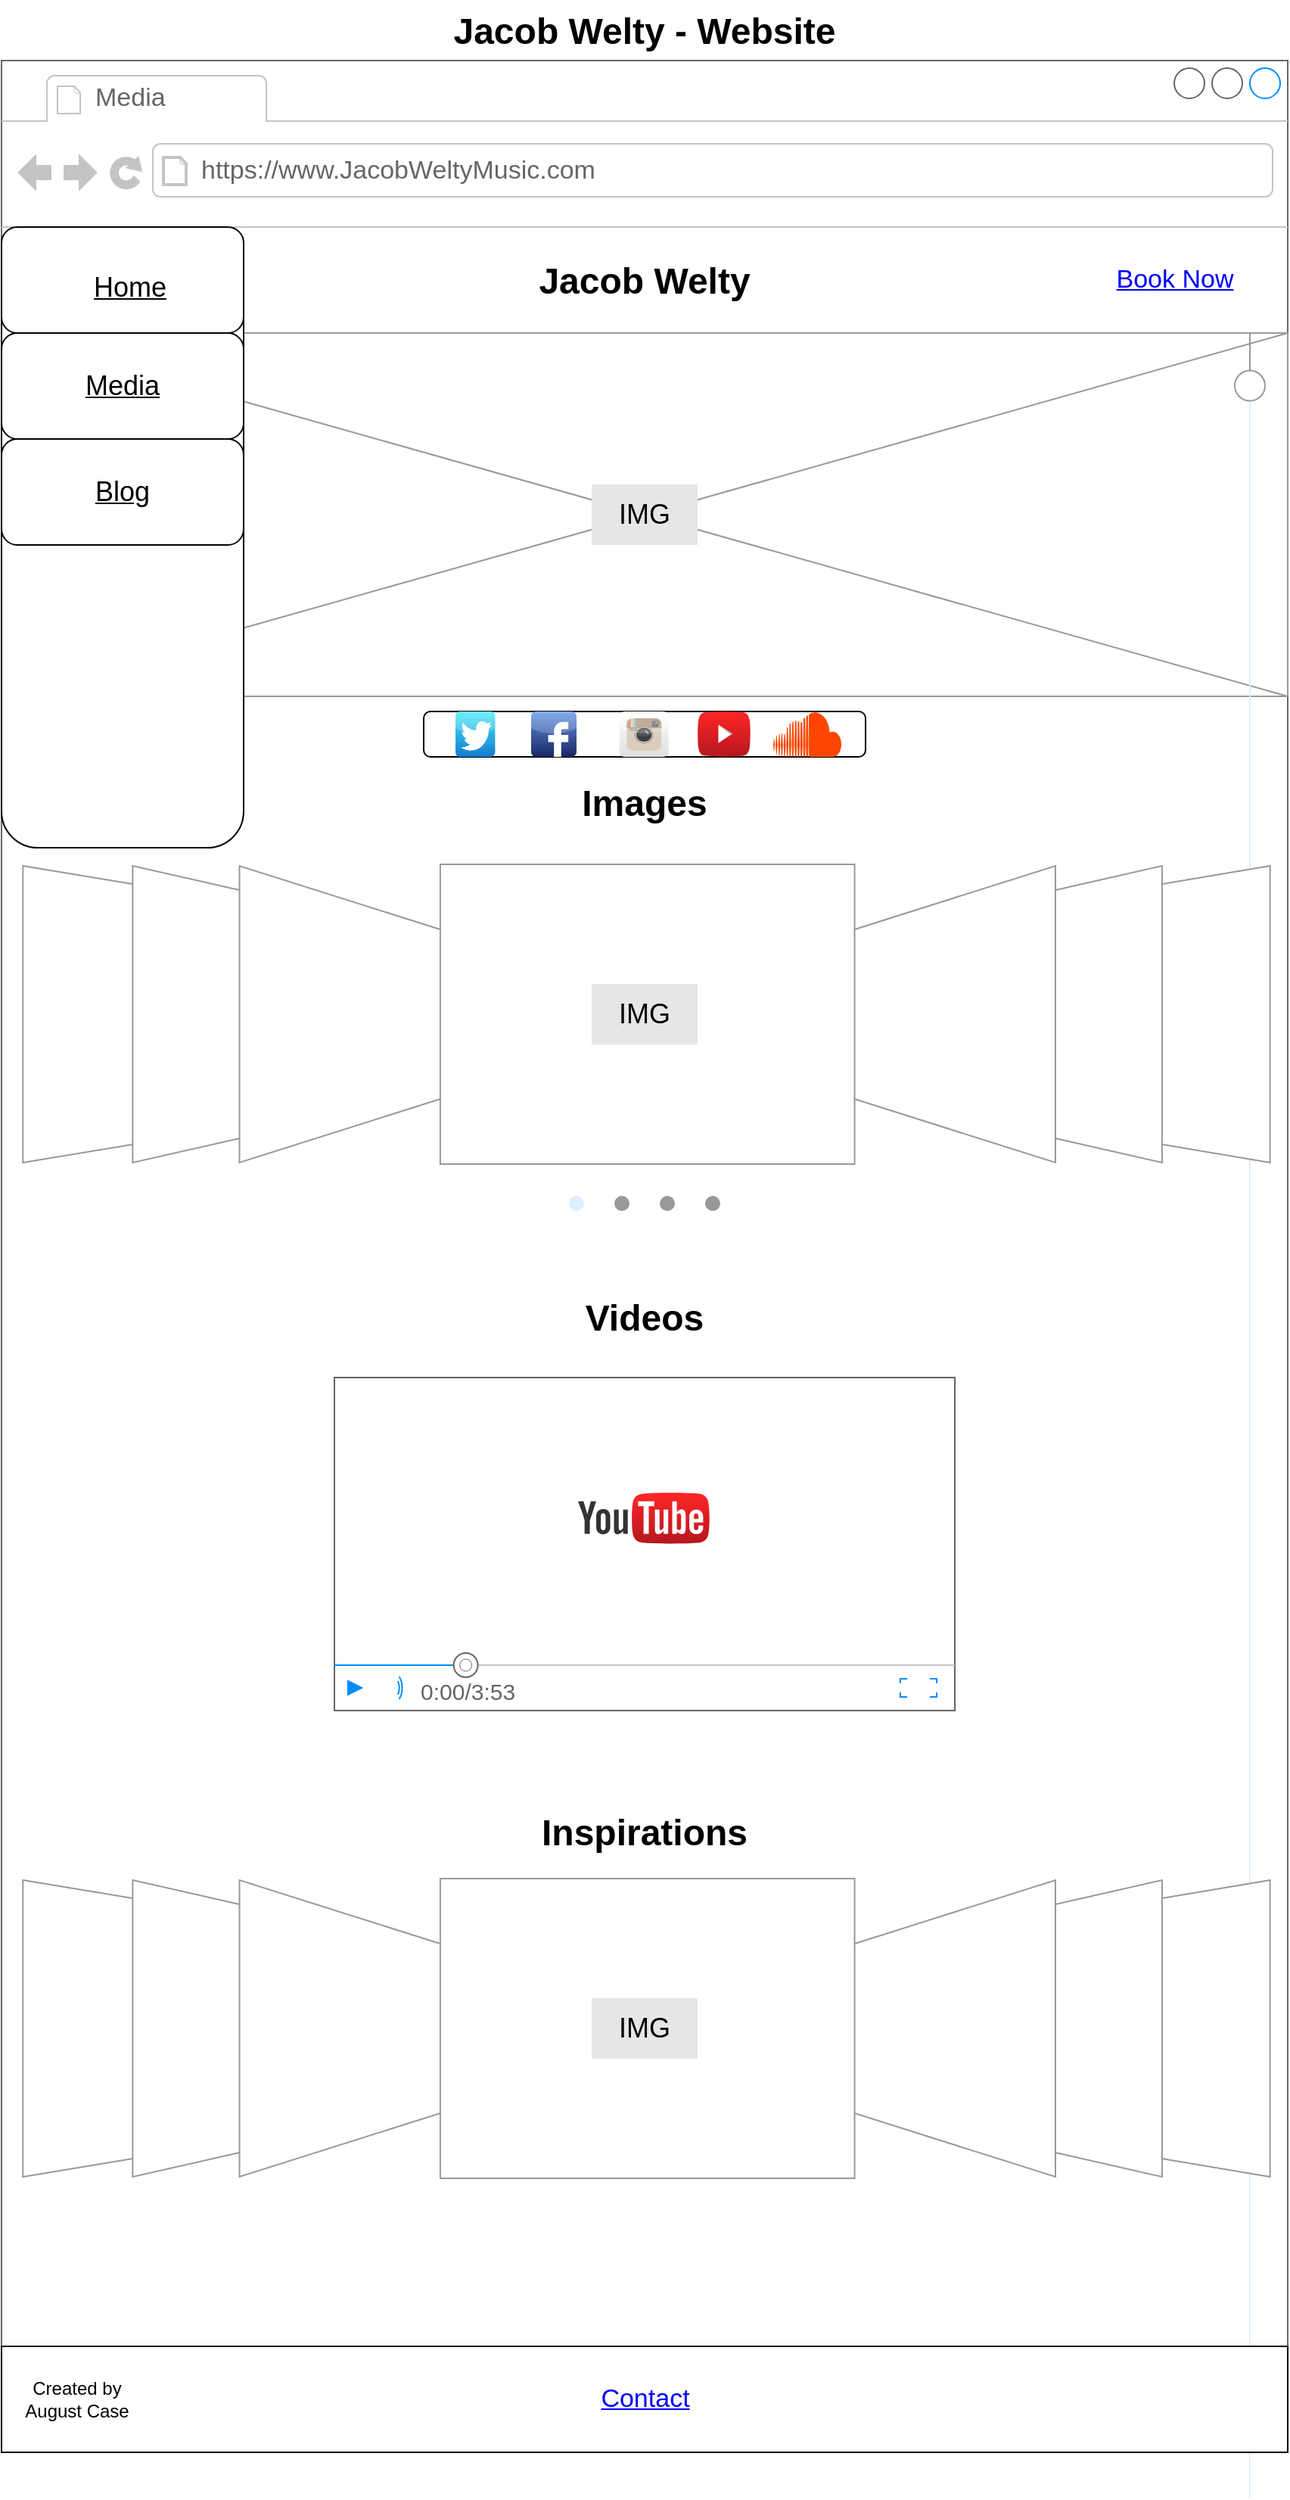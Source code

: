 <mxfile version="26.0.16">
  <diagram name="Page-1" id="SOlax2BqmMib61U9e00-">
    <mxGraphModel dx="1376" dy="818" grid="1" gridSize="10" guides="1" tooltips="1" connect="1" arrows="1" fold="1" page="1" pageScale="1" pageWidth="850" pageHeight="1100" math="0" shadow="0">
      <root>
        <mxCell id="0" />
        <mxCell id="1" parent="0" />
        <mxCell id="yMuoYjZbkn46zVgACYHf-1" value="" style="strokeWidth=1;shadow=0;dashed=0;align=center;html=1;shape=mxgraph.mockup.containers.browserWindow;rSize=0;strokeColor=#666666;strokeColor2=#008cff;strokeColor3=#c4c4c4;mainText=,;recursiveResize=0;" parent="1" vertex="1">
          <mxGeometry y="60" width="850" height="1580" as="geometry" />
        </mxCell>
        <mxCell id="yMuoYjZbkn46zVgACYHf-12" value="" style="verticalLabelPosition=bottom;shadow=0;dashed=0;align=center;html=1;verticalAlign=top;strokeWidth=1;shape=mxgraph.mockup.graphics.simpleIcon;strokeColor=#999999;perimeterSpacing=1;" parent="yMuoYjZbkn46zVgACYHf-1" vertex="1">
          <mxGeometry y="180" width="850" height="240" as="geometry" />
        </mxCell>
        <mxCell id="yMuoYjZbkn46zVgACYHf-2" value="Media" style="strokeWidth=1;shadow=0;dashed=0;align=center;html=1;shape=mxgraph.mockup.containers.anchor;fontSize=17;fontColor=#666666;align=left;whiteSpace=wrap;" parent="yMuoYjZbkn46zVgACYHf-1" vertex="1">
          <mxGeometry x="60" y="12" width="110" height="26" as="geometry" />
        </mxCell>
        <mxCell id="yMuoYjZbkn46zVgACYHf-3" value="https://www.JacobWeltyMusic.com" style="strokeWidth=1;shadow=0;dashed=0;align=center;html=1;shape=mxgraph.mockup.containers.anchor;rSize=0;fontSize=17;fontColor=#666666;align=left;" parent="yMuoYjZbkn46zVgACYHf-1" vertex="1">
          <mxGeometry x="130" y="60" width="250" height="26" as="geometry" />
        </mxCell>
        <mxCell id="yMuoYjZbkn46zVgACYHf-5" value="" style="rounded=1;whiteSpace=wrap;html=1;direction=south;" parent="yMuoYjZbkn46zVgACYHf-1" vertex="1">
          <mxGeometry y="110" width="160" height="410" as="geometry" />
        </mxCell>
        <mxCell id="yMuoYjZbkn46zVgACYHf-6" value="" style="rounded=1;whiteSpace=wrap;html=1;" parent="yMuoYjZbkn46zVgACYHf-1" vertex="1">
          <mxGeometry y="110" width="160" height="70" as="geometry" />
        </mxCell>
        <mxCell id="yMuoYjZbkn46zVgACYHf-7" value="" style="rounded=1;whiteSpace=wrap;html=1;" parent="yMuoYjZbkn46zVgACYHf-1" vertex="1">
          <mxGeometry y="180" width="160" height="70" as="geometry" />
        </mxCell>
        <mxCell id="yMuoYjZbkn46zVgACYHf-8" value="" style="rounded=1;whiteSpace=wrap;html=1;" parent="yMuoYjZbkn46zVgACYHf-1" vertex="1">
          <mxGeometry y="250" width="160" height="70" as="geometry" />
        </mxCell>
        <mxCell id="yMuoYjZbkn46zVgACYHf-9" value="&lt;font style=&quot;font-size: 18px;&quot;&gt;&lt;u&gt;Home&lt;/u&gt;&lt;/font&gt;" style="text;html=1;align=center;verticalAlign=middle;whiteSpace=wrap;rounded=0;" parent="yMuoYjZbkn46zVgACYHf-1" vertex="1">
          <mxGeometry x="50" y="130" width="70" height="40" as="geometry" />
        </mxCell>
        <mxCell id="yMuoYjZbkn46zVgACYHf-10" value="&lt;font style=&quot;font-size: 18px;&quot;&gt;&lt;u&gt;Media&lt;/u&gt;&lt;/font&gt;" style="text;html=1;align=center;verticalAlign=middle;whiteSpace=wrap;rounded=0;" parent="yMuoYjZbkn46zVgACYHf-1" vertex="1">
          <mxGeometry x="50" y="200" width="60" height="30" as="geometry" />
        </mxCell>
        <mxCell id="yMuoYjZbkn46zVgACYHf-11" value="&lt;font style=&quot;font-size: 18px;&quot;&gt;&lt;u&gt;Blog&lt;/u&gt;&lt;/font&gt;" style="text;html=1;align=center;verticalAlign=middle;whiteSpace=wrap;rounded=0;" parent="yMuoYjZbkn46zVgACYHf-1" vertex="1">
          <mxGeometry x="50" y="270" width="60" height="30" as="geometry" />
        </mxCell>
        <mxCell id="yMuoYjZbkn46zVgACYHf-13" value="&lt;font style=&quot;font-size: 18px;&quot;&gt;IMG&lt;/font&gt;" style="text;html=1;align=center;verticalAlign=middle;whiteSpace=wrap;rounded=0;fillColor=#E6E6E6;perimeterSpacing=1;" parent="yMuoYjZbkn46zVgACYHf-1" vertex="1">
          <mxGeometry x="390" y="280" width="70" height="40" as="geometry" />
        </mxCell>
        <mxCell id="yMuoYjZbkn46zVgACYHf-14" value="&lt;h1 style=&quot;margin-top: 0px;&quot;&gt;Jacob Welty&lt;/h1&gt;" style="text;html=1;whiteSpace=wrap;overflow=hidden;rounded=0;align=center;" parent="yMuoYjZbkn46zVgACYHf-1" vertex="1">
          <mxGeometry x="335" y="125" width="180" height="50" as="geometry" />
        </mxCell>
        <mxCell id="yMuoYjZbkn46zVgACYHf-18" style="edgeStyle=orthogonalEdgeStyle;rounded=0;orthogonalLoop=1;jettySize=auto;html=1;exitX=1;exitY=0.5;exitDx=0;exitDy=0;" parent="yMuoYjZbkn46zVgACYHf-1" source="yMuoYjZbkn46zVgACYHf-5" target="yMuoYjZbkn46zVgACYHf-5" edge="1">
          <mxGeometry relative="1" as="geometry" />
        </mxCell>
        <mxCell id="yMuoYjZbkn46zVgACYHf-26" value="" style="verticalLabelPosition=bottom;shadow=0;dashed=0;align=center;html=1;verticalAlign=top;strokeWidth=1;shape=mxgraph.mockup.forms.horSlider;strokeColor=#999999;sliderStyle=basic;sliderPos=97.902;handleStyle=circle;fillColor2=#ddeeff;direction=north;" parent="yMuoYjZbkn46zVgACYHf-1" vertex="1">
          <mxGeometry x="810" y="180" width="30" height="1430" as="geometry" />
        </mxCell>
        <mxCell id="yMuoYjZbkn46zVgACYHf-30" value="Book Now" style="shape=rectangle;strokeColor=none;fillColor=none;linkText=;fontSize=17;fontColor=#0000ff;fontStyle=4;html=1;align=center;" parent="yMuoYjZbkn46zVgACYHf-1" vertex="1">
          <mxGeometry x="700" y="130" width="150" height="30" as="geometry" />
        </mxCell>
        <mxCell id="yMuoYjZbkn46zVgACYHf-34" value="" style="rounded=0;whiteSpace=wrap;html=1;" parent="yMuoYjZbkn46zVgACYHf-1" vertex="1">
          <mxGeometry y="1510" width="850" height="70" as="geometry" />
        </mxCell>
        <mxCell id="yMuoYjZbkn46zVgACYHf-35" value="Created by August Case" style="text;html=1;align=center;verticalAlign=middle;whiteSpace=wrap;rounded=0;" parent="yMuoYjZbkn46zVgACYHf-1" vertex="1">
          <mxGeometry x="10" y="1530" width="80" height="30" as="geometry" />
        </mxCell>
        <mxCell id="yMuoYjZbkn46zVgACYHf-40" value="Contact" style="shape=rectangle;strokeColor=none;fillColor=none;linkText=;fontSize=17;fontColor=#0000ff;fontStyle=4;html=1;align=center;" parent="yMuoYjZbkn46zVgACYHf-1" vertex="1">
          <mxGeometry x="350" y="1530" width="150" height="30" as="geometry" />
        </mxCell>
        <mxCell id="vy2XQ0ilyR1NUOEtw_TU-1" value="&lt;h1 style=&quot;margin-top: 0px;&quot;&gt;Images&lt;/h1&gt;" style="text;html=1;whiteSpace=wrap;overflow=hidden;rounded=0;align=center;" vertex="1" parent="yMuoYjZbkn46zVgACYHf-1">
          <mxGeometry x="335" y="470" width="180" height="40" as="geometry" />
        </mxCell>
        <mxCell id="vy2XQ0ilyR1NUOEtw_TU-2" value="" style="verticalLabelPosition=bottom;shadow=0;dashed=0;align=center;html=1;verticalAlign=top;strokeWidth=1;shape=mxgraph.mockup.navigation.coverFlow;strokeColor=#999999;" vertex="1" parent="yMuoYjZbkn46zVgACYHf-1">
          <mxGeometry x="10" y="530" width="830" height="200" as="geometry" />
        </mxCell>
        <mxCell id="vy2XQ0ilyR1NUOEtw_TU-4" value="" style="verticalLabelPosition=bottom;shadow=0;dashed=0;align=center;html=1;verticalAlign=top;strokeWidth=1;shape=mxgraph.mockup.navigation.pageControl;fillColor=#999999;strokeColor=#ddeeff;" vertex="1" parent="yMuoYjZbkn46zVgACYHf-1">
          <mxGeometry x="375" y="740" width="100" height="30" as="geometry" />
        </mxCell>
        <mxCell id="vy2XQ0ilyR1NUOEtw_TU-5" value="&lt;font style=&quot;font-size: 18px;&quot;&gt;IMG&lt;/font&gt;" style="text;html=1;align=center;verticalAlign=middle;whiteSpace=wrap;rounded=0;fillColor=#E6E6E6;perimeterSpacing=1;" vertex="1" parent="yMuoYjZbkn46zVgACYHf-1">
          <mxGeometry x="390" y="610" width="70" height="40" as="geometry" />
        </mxCell>
        <mxCell id="vy2XQ0ilyR1NUOEtw_TU-6" value="&lt;h1 style=&quot;margin-top: 0px;&quot;&gt;Videos&lt;/h1&gt;" style="text;html=1;whiteSpace=wrap;overflow=hidden;rounded=0;align=center;" vertex="1" parent="yMuoYjZbkn46zVgACYHf-1">
          <mxGeometry x="335" y="810" width="180" height="50" as="geometry" />
        </mxCell>
        <mxCell id="vy2XQ0ilyR1NUOEtw_TU-8" value="" style="verticalLabelPosition=bottom;shadow=0;dashed=0;align=center;html=1;verticalAlign=top;strokeWidth=1;shape=mxgraph.mockup.containers.videoPlayer;strokeColor=#666666;strokeColor2=#008cff;strokeColor3=#c4c4c4;textColor=#666666;fillColor2=#008cff;barHeight=30;barPos=20;" vertex="1" parent="yMuoYjZbkn46zVgACYHf-1">
          <mxGeometry x="220" y="870" width="410" height="220" as="geometry" />
        </mxCell>
        <mxCell id="vy2XQ0ilyR1NUOEtw_TU-9" value="" style="dashed=0;outlineConnect=0;html=1;align=center;labelPosition=center;verticalLabelPosition=bottom;verticalAlign=top;shape=mxgraph.weblogos.youtube;fillColor=#FF2626;gradientColor=#B5171F" vertex="1" parent="yMuoYjZbkn46zVgACYHf-1">
          <mxGeometry x="381" y="945.8" width="87.2" height="34.2" as="geometry" />
        </mxCell>
        <mxCell id="vy2XQ0ilyR1NUOEtw_TU-10" value="" style="rounded=1;whiteSpace=wrap;html=1;" vertex="1" parent="yMuoYjZbkn46zVgACYHf-1">
          <mxGeometry x="279" y="430" width="292" height="30" as="geometry" />
        </mxCell>
        <mxCell id="vy2XQ0ilyR1NUOEtw_TU-12" value="" style="dashed=0;outlineConnect=0;html=1;align=center;labelPosition=center;verticalLabelPosition=bottom;verticalAlign=top;shape=mxgraph.webicons.twitter;fillColor=#49EAF7;gradientColor=#137BD0" vertex="1" parent="yMuoYjZbkn46zVgACYHf-1">
          <mxGeometry x="300" y="430" width="26.2" height="30" as="geometry" />
        </mxCell>
        <mxCell id="vy2XQ0ilyR1NUOEtw_TU-13" value="" style="dashed=0;outlineConnect=0;html=1;align=center;labelPosition=center;verticalLabelPosition=bottom;verticalAlign=top;shape=mxgraph.webicons.facebook;fillColor=#6294E4;gradientColor=#1A2665" vertex="1" parent="yMuoYjZbkn46zVgACYHf-1">
          <mxGeometry x="350" y="430" width="30" height="30" as="geometry" />
        </mxCell>
        <mxCell id="vy2XQ0ilyR1NUOEtw_TU-14" value="" style="dashed=0;outlineConnect=0;html=1;align=center;labelPosition=center;verticalLabelPosition=bottom;verticalAlign=top;shape=mxgraph.webicons.instagram;gradientColor=#DFDEDE" vertex="1" parent="yMuoYjZbkn46zVgACYHf-1">
          <mxGeometry x="408.4" y="430" width="32.4" height="30" as="geometry" />
        </mxCell>
        <mxCell id="vy2XQ0ilyR1NUOEtw_TU-18" value="" style="dashed=0;outlineConnect=0;html=1;align=center;labelPosition=center;verticalLabelPosition=bottom;verticalAlign=top;shape=mxgraph.weblogos.youtube_2;fillColor=#FF2626;gradientColor=#B5171F" vertex="1" parent="yMuoYjZbkn46zVgACYHf-1">
          <mxGeometry x="460" y="430" width="35" height="30" as="geometry" />
        </mxCell>
        <mxCell id="vy2XQ0ilyR1NUOEtw_TU-19" value="" style="dashed=0;outlineConnect=0;html=1;align=center;labelPosition=center;verticalLabelPosition=bottom;verticalAlign=top;shape=mxgraph.weblogos.soundcloud;fillColor=#FE4600;strokeColor=none" vertex="1" parent="yMuoYjZbkn46zVgACYHf-1">
          <mxGeometry x="510" y="430" width="45" height="30" as="geometry" />
        </mxCell>
        <mxCell id="vy2XQ0ilyR1NUOEtw_TU-21" value="&lt;h1 style=&quot;margin-top: 0px;&quot;&gt;Inspirations&lt;/h1&gt;" style="text;html=1;whiteSpace=wrap;overflow=hidden;rounded=0;align=center;" vertex="1" parent="yMuoYjZbkn46zVgACYHf-1">
          <mxGeometry x="335" y="1150" width="180" height="50" as="geometry" />
        </mxCell>
        <mxCell id="vy2XQ0ilyR1NUOEtw_TU-22" value="" style="verticalLabelPosition=bottom;shadow=0;dashed=0;align=center;html=1;verticalAlign=top;strokeWidth=1;shape=mxgraph.mockup.navigation.coverFlow;strokeColor=#999999;" vertex="1" parent="yMuoYjZbkn46zVgACYHf-1">
          <mxGeometry x="10" y="1200" width="830" height="200" as="geometry" />
        </mxCell>
        <mxCell id="vy2XQ0ilyR1NUOEtw_TU-23" value="&lt;font style=&quot;font-size: 18px;&quot;&gt;IMG&lt;/font&gt;" style="text;html=1;align=center;verticalAlign=middle;whiteSpace=wrap;rounded=0;fillColor=#E6E6E6;perimeterSpacing=1;" vertex="1" parent="yMuoYjZbkn46zVgACYHf-1">
          <mxGeometry x="390" y="1280" width="70" height="40" as="geometry" />
        </mxCell>
        <mxCell id="yMuoYjZbkn46zVgACYHf-4" value="&lt;h1 style=&quot;margin-top: 0px;&quot;&gt;Jacob Welty - Website&lt;/h1&gt;" style="text;html=1;whiteSpace=wrap;overflow=hidden;rounded=0;align=center;" parent="1" vertex="1">
          <mxGeometry y="20" width="850" height="40" as="geometry" />
        </mxCell>
      </root>
    </mxGraphModel>
  </diagram>
</mxfile>

